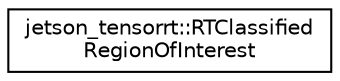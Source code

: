 digraph "Graphical Class Hierarchy"
{
  edge [fontname="Helvetica",fontsize="10",labelfontname="Helvetica",labelfontsize="10"];
  node [fontname="Helvetica",fontsize="10",shape=record];
  rankdir="LR";
  Node0 [label="jetson_tensorrt::RTClassified\lRegionOfInterest",height=0.2,width=0.4,color="black", fillcolor="white", style="filled",URL="$structjetson__tensorrt_1_1_r_t_classified_region_of_interest.html",tooltip="Represents a classified region of an image with a zero indexed class ID and probability value..."];
}

